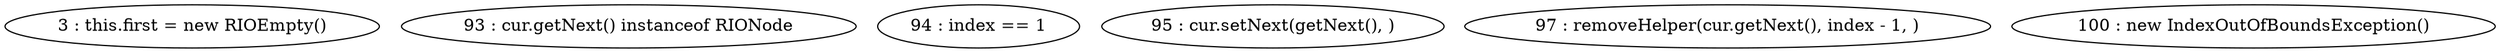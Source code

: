 digraph G {
"3 : this.first = new RIOEmpty()"
"93 : cur.getNext() instanceof RIONode"
"94 : index == 1"
"95 : cur.setNext(getNext(), )"
"97 : removeHelper(cur.getNext(), index - 1, )"
"100 : new IndexOutOfBoundsException()"
}